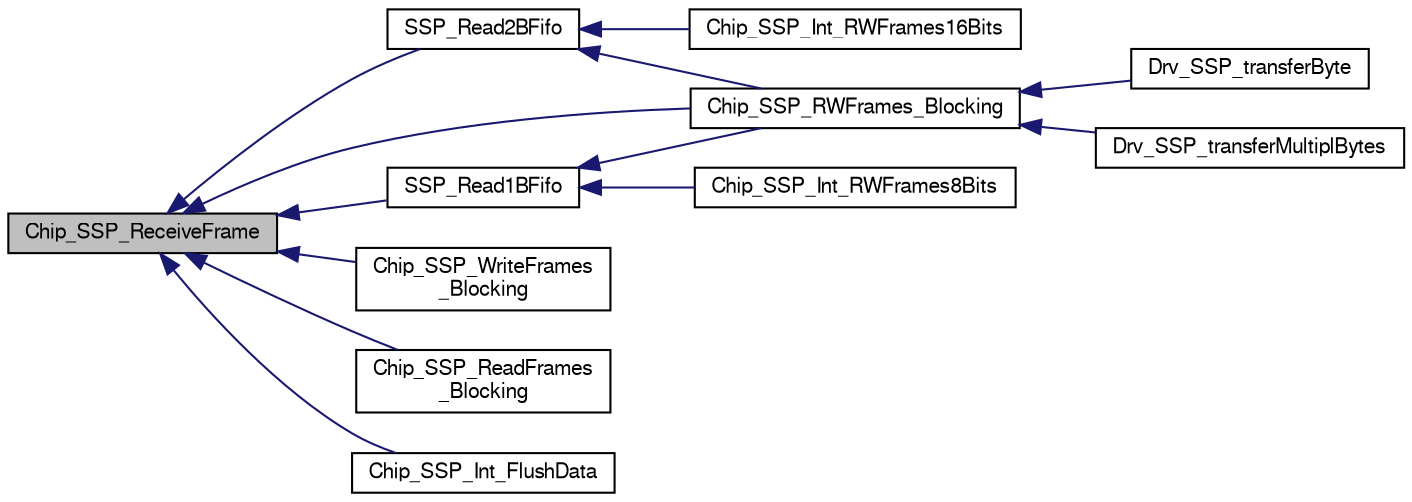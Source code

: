 digraph "Chip_SSP_ReceiveFrame"
{
  edge [fontname="FreeSans",fontsize="10",labelfontname="FreeSans",labelfontsize="10"];
  node [fontname="FreeSans",fontsize="10",shape=record];
  rankdir="LR";
  Node1 [label="Chip_SSP_ReceiveFrame",height=0.2,width=0.4,color="black", fillcolor="grey75", style="filled", fontcolor="black"];
  Node1 -> Node2 [dir="back",color="midnightblue",fontsize="10",style="solid"];
  Node2 [label="SSP_Read2BFifo",height=0.2,width=0.4,color="black", fillcolor="white", style="filled",URL="$ssp__17xx__40xx_8c.html#aa291d1079d31fe085aa86b70aa21157d"];
  Node2 -> Node3 [dir="back",color="midnightblue",fontsize="10",style="solid"];
  Node3 [label="Chip_SSP_RWFrames_Blocking",height=0.2,width=0.4,color="black", fillcolor="white", style="filled",URL="$group__SSP__17XX__40XX.html#ga302a381ad4d291164144ad2720399078",tooltip="SSP Polling Read/Write in blocking mode. "];
  Node3 -> Node4 [dir="back",color="midnightblue",fontsize="10",style="solid"];
  Node4 [label="Drv_SSP_transferByte",height=0.2,width=0.4,color="black", fillcolor="white", style="filled",URL="$group__SSP__Library.html#ga785ce7239c2c42f4a871322b9cff56b7",tooltip="Send and Receive a byte via SSP. "];
  Node3 -> Node5 [dir="back",color="midnightblue",fontsize="10",style="solid"];
  Node5 [label="Drv_SSP_transferMultiplBytes",height=0.2,width=0.4,color="black", fillcolor="white", style="filled",URL="$Drv__SSP_8c.html#a5468dd6dfaec4a6a2b18f7b39ed0eb48",tooltip="Send and Receive a byte via SSP. "];
  Node2 -> Node6 [dir="back",color="midnightblue",fontsize="10",style="solid"];
  Node6 [label="Chip_SSP_Int_RWFrames16Bits",height=0.2,width=0.4,color="black", fillcolor="white", style="filled",URL="$group__SSP__17XX__40XX.html#gaf97dd891912b8312a1e0989d7a542b7b",tooltip="SSP Interrupt Read/Write with 16-bit frame width. "];
  Node1 -> Node7 [dir="back",color="midnightblue",fontsize="10",style="solid"];
  Node7 [label="SSP_Read1BFifo",height=0.2,width=0.4,color="black", fillcolor="white", style="filled",URL="$ssp__17xx__40xx_8c.html#aca75d71df356e4e04cbcbeadf96c52c6"];
  Node7 -> Node3 [dir="back",color="midnightblue",fontsize="10",style="solid"];
  Node7 -> Node8 [dir="back",color="midnightblue",fontsize="10",style="solid"];
  Node8 [label="Chip_SSP_Int_RWFrames8Bits",height=0.2,width=0.4,color="black", fillcolor="white", style="filled",URL="$group__SSP__17XX__40XX.html#ga23d901d1757b6d95efc20c4d76721fb3",tooltip="SSP Interrupt Read/Write with 8-bit frame width. "];
  Node1 -> Node3 [dir="back",color="midnightblue",fontsize="10",style="solid"];
  Node1 -> Node9 [dir="back",color="midnightblue",fontsize="10",style="solid"];
  Node9 [label="Chip_SSP_WriteFrames\l_Blocking",height=0.2,width=0.4,color="black", fillcolor="white", style="filled",URL="$group__SSP__17XX__40XX.html#gae64bd476b75c03d0b952f08ea42a09be",tooltip="SSP Polling Write in blocking mode. "];
  Node1 -> Node10 [dir="back",color="midnightblue",fontsize="10",style="solid"];
  Node10 [label="Chip_SSP_ReadFrames\l_Blocking",height=0.2,width=0.4,color="black", fillcolor="white", style="filled",URL="$group__SSP__17XX__40XX.html#ga8332233bb63af754bd9cc369f2a1e2d6",tooltip="SSP Polling Read in blocking mode. "];
  Node1 -> Node11 [dir="back",color="midnightblue",fontsize="10",style="solid"];
  Node11 [label="Chip_SSP_Int_FlushData",height=0.2,width=0.4,color="black", fillcolor="white", style="filled",URL="$group__SSP__17XX__40XX.html#gabf29dfba7478866abe7511d32638e57e",tooltip="Clean all data in RX FIFO of SSP. "];
}
